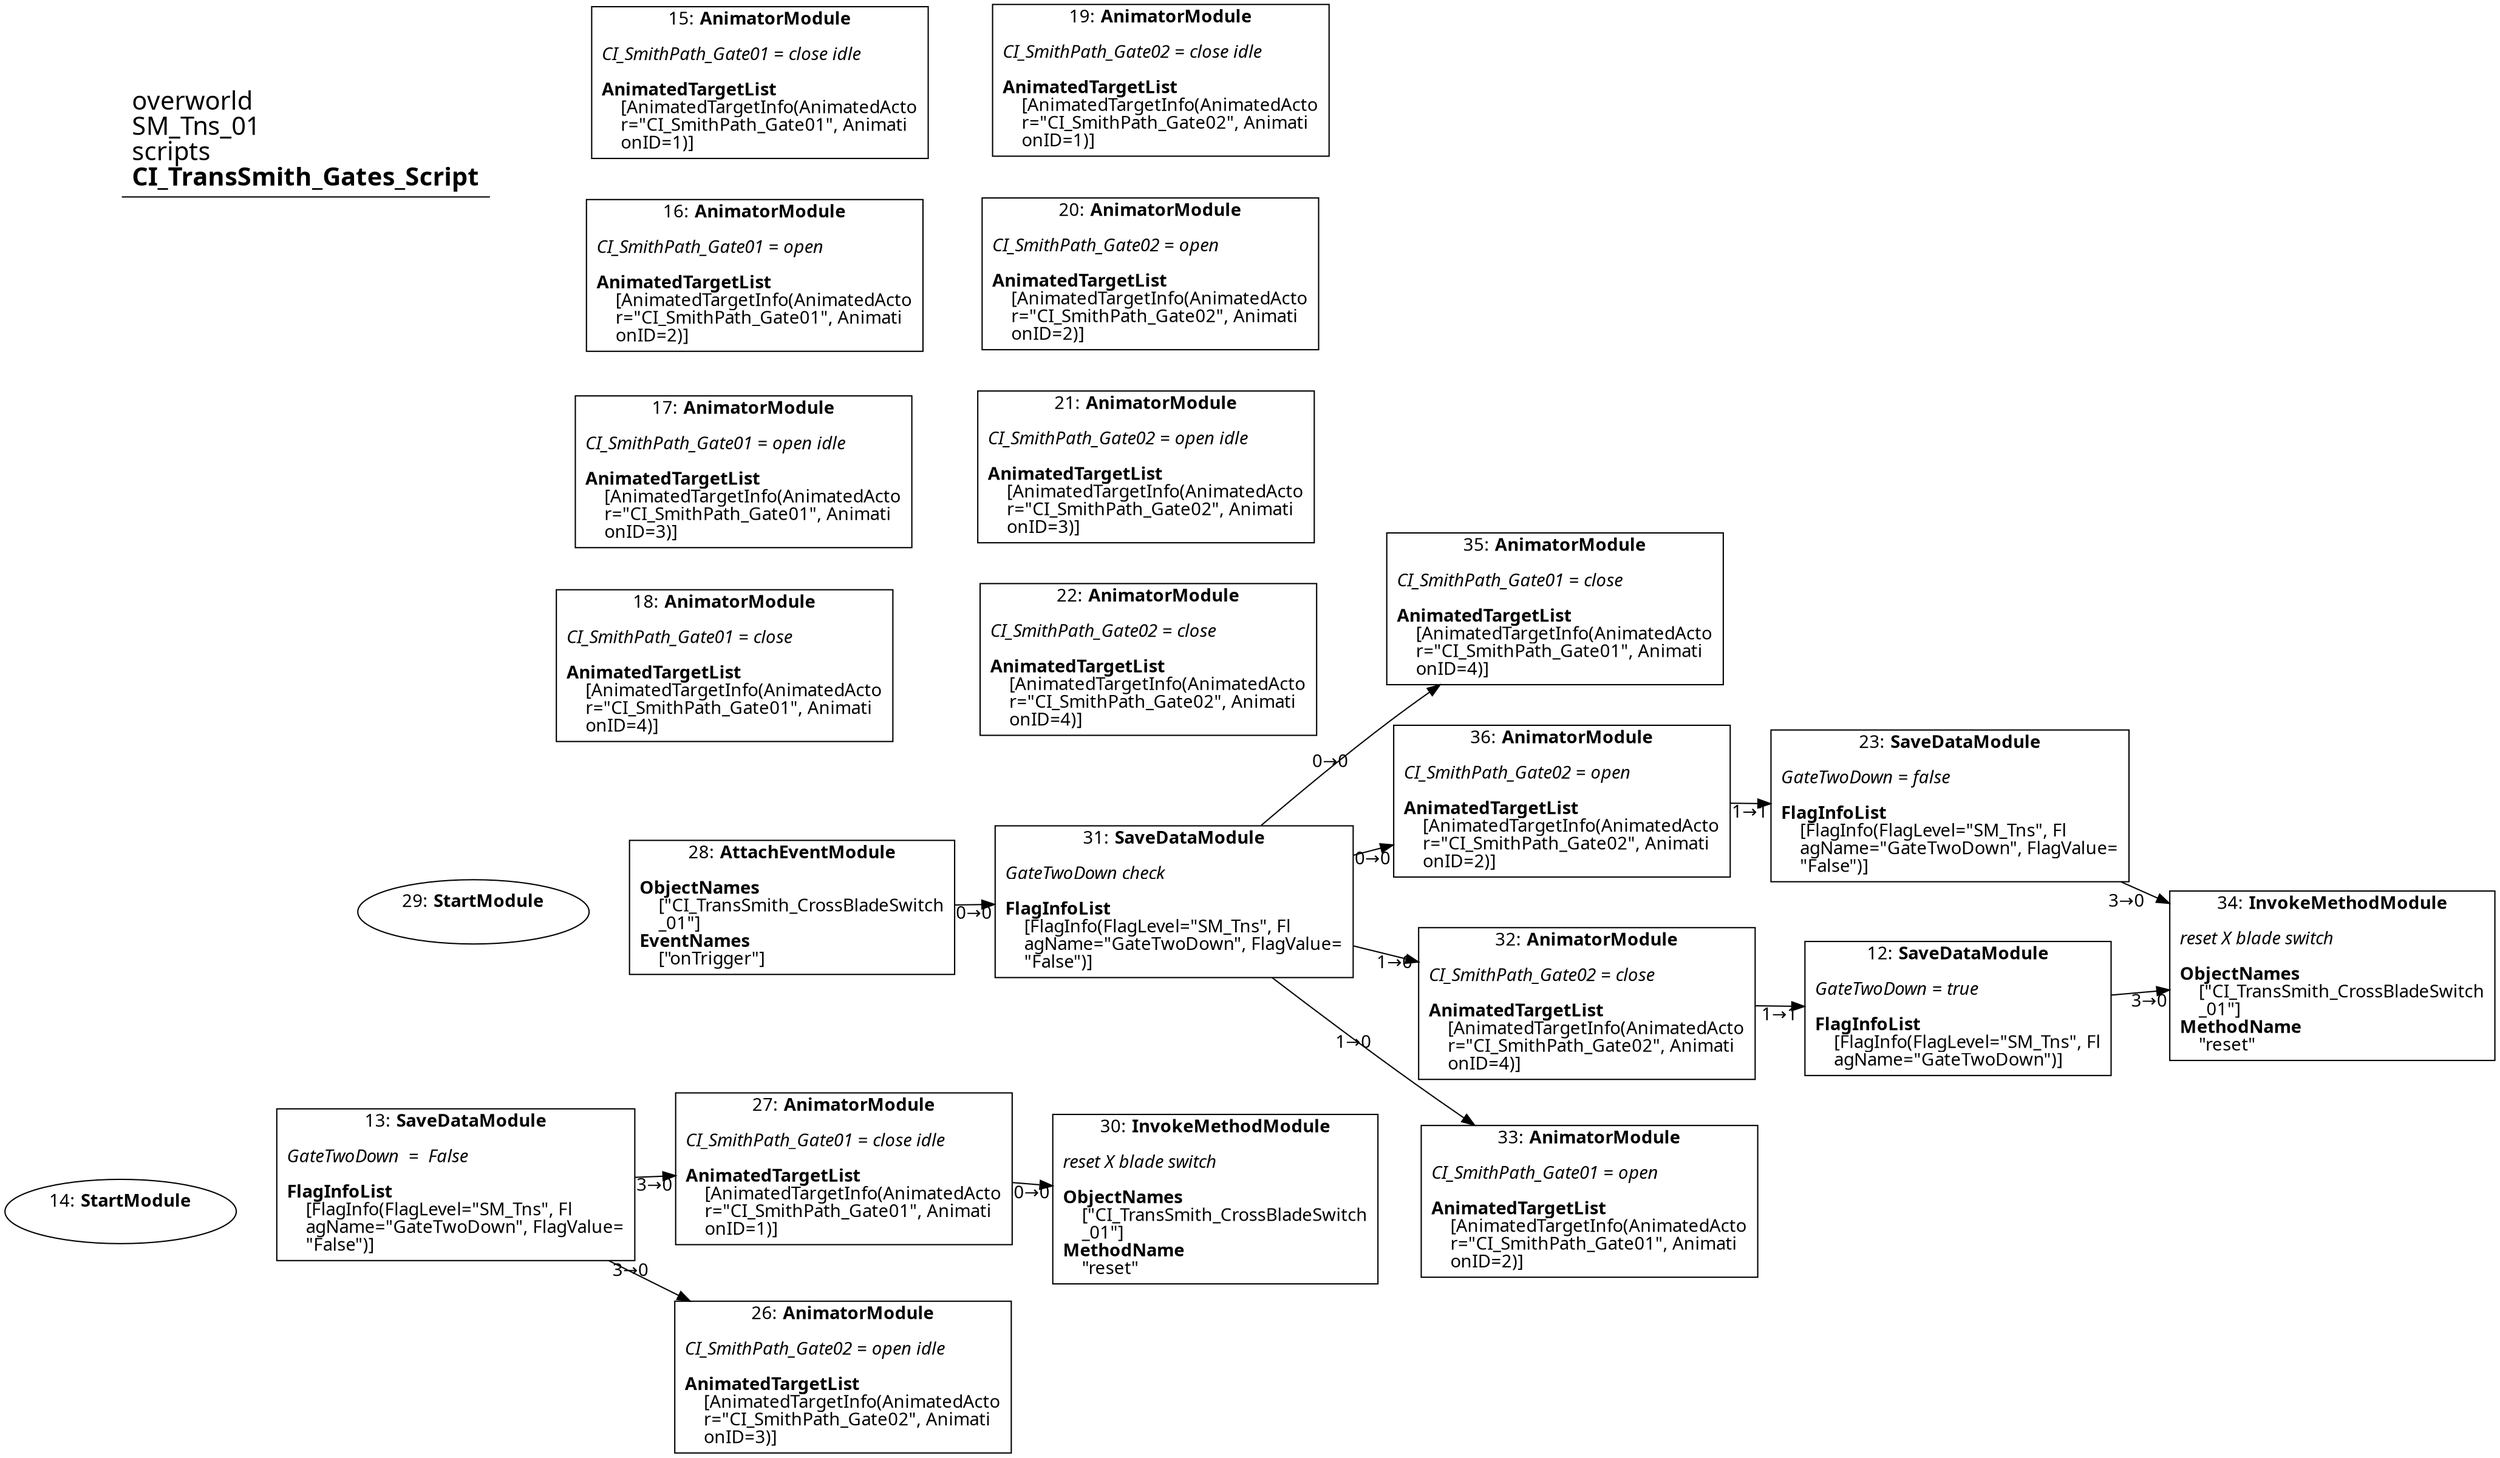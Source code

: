 digraph {
    layout = fdp;
    overlap = prism;
    sep = "+16";
    splines = spline;

    node [ shape = box ];

    graph [ fontname = "Segoe UI" ];
    node [ fontname = "Segoe UI" ];
    edge [ fontname = "Segoe UI" ];

    12 [ label = <12: <b>SaveDataModule</b><br/><br/><i>GateTwoDown = true<br align="left"/></i><br align="left"/><b>FlagInfoList</b><br align="left"/>    [FlagInfo(FlagLevel=&quot;SM_Tns&quot;, Fl<br align="left"/>    agName=&quot;GateTwoDown&quot;)]<br align="left"/>> ];
    12 [ pos = "0.94200003,-0.49!" ];
    12 -> 34 [ label = "3→0" ];

    13 [ label = <13: <b>SaveDataModule</b><br/><br/><i>GateTwoDown  =  False<br align="left"/></i><br align="left"/><b>FlagInfoList</b><br align="left"/>    [FlagInfo(FlagLevel=&quot;SM_Tns&quot;, Fl<br align="left"/>    agName=&quot;GateTwoDown&quot;, FlagValue=<br align="left"/>    &quot;False&quot;)]<br align="left"/>> ];
    13 [ pos = "-0.128,-0.656!" ];
    13 -> 27 [ label = "3→0" ];
    13 -> 26 [ label = "3→0" ];

    14 [ label = <14: <b>StartModule</b><br/><br/>> ];
    14 [ shape = oval ]
    14 [ pos = "-0.38900003,-0.679!" ];

    15 [ label = <15: <b>AnimatorModule</b><br/><br/><i>CI_SmithPath_Gate01 = close idle<br align="left"/></i><br align="left"/><b>AnimatedTargetList</b><br align="left"/>    [AnimatedTargetInfo(AnimatedActo<br align="left"/>    r=&quot;CI_SmithPath_Gate01&quot;, Animati<br align="left"/>    onID=1)]<br align="left"/>> ];
    15 [ pos = "0.020000001,0.317!" ];

    16 [ label = <16: <b>AnimatorModule</b><br/><br/><i>CI_SmithPath_Gate01 = open<br align="left"/></i><br align="left"/><b>AnimatedTargetList</b><br align="left"/>    [AnimatedTargetInfo(AnimatedActo<br align="left"/>    r=&quot;CI_SmithPath_Gate01&quot;, Animati<br align="left"/>    onID=2)]<br align="left"/>> ];
    16 [ pos = "0.021000002,0.186!" ];

    17 [ label = <17: <b>AnimatorModule</b><br/><br/><i>CI_SmithPath_Gate01 = open idle<br align="left"/></i><br align="left"/><b>AnimatedTargetList</b><br align="left"/>    [AnimatedTargetInfo(AnimatedActo<br align="left"/>    r=&quot;CI_SmithPath_Gate01&quot;, Animati<br align="left"/>    onID=3)]<br align="left"/>> ];
    17 [ pos = "0.021000002,0.054!" ];

    18 [ label = <18: <b>AnimatorModule</b><br/><br/><i>CI_SmithPath_Gate01 = close<br align="left"/></i><br align="left"/><b>AnimatedTargetList</b><br align="left"/>    [AnimatedTargetInfo(AnimatedActo<br align="left"/>    r=&quot;CI_SmithPath_Gate01&quot;, Animati<br align="left"/>    onID=4)]<br align="left"/>> ];
    18 [ pos = "0.021000002,-0.075!" ];

    19 [ label = <19: <b>AnimatorModule</b><br/><br/><i>CI_SmithPath_Gate02 = close idle<br align="left"/></i><br align="left"/><b>AnimatedTargetList</b><br align="left"/>    [AnimatedTargetInfo(AnimatedActo<br align="left"/>    r=&quot;CI_SmithPath_Gate02&quot;, Animati<br align="left"/>    onID=1)]<br align="left"/>> ];
    19 [ pos = "0.279,0.31800002!" ];

    20 [ label = <20: <b>AnimatorModule</b><br/><br/><i>CI_SmithPath_Gate02 = open<br align="left"/></i><br align="left"/><b>AnimatedTargetList</b><br align="left"/>    [AnimatedTargetInfo(AnimatedActo<br align="left"/>    r=&quot;CI_SmithPath_Gate02&quot;, Animati<br align="left"/>    onID=2)]<br align="left"/>> ];
    20 [ pos = "0.28,0.187!" ];

    21 [ label = <21: <b>AnimatorModule</b><br/><br/><i>CI_SmithPath_Gate02 = open idle<br align="left"/></i><br align="left"/><b>AnimatedTargetList</b><br align="left"/>    [AnimatedTargetInfo(AnimatedActo<br align="left"/>    r=&quot;CI_SmithPath_Gate02&quot;, Animati<br align="left"/>    onID=3)]<br align="left"/>> ];
    21 [ pos = "0.28,0.055000003!" ];

    22 [ label = <22: <b>AnimatorModule</b><br/><br/><i>CI_SmithPath_Gate02 = close<br align="left"/></i><br align="left"/><b>AnimatedTargetList</b><br align="left"/>    [AnimatedTargetInfo(AnimatedActo<br align="left"/>    r=&quot;CI_SmithPath_Gate02&quot;, Animati<br align="left"/>    onID=4)]<br align="left"/>> ];
    22 [ pos = "0.28,-0.074!" ];

    23 [ label = <23: <b>SaveDataModule</b><br/><br/><i>GateTwoDown = false<br align="left"/></i><br align="left"/><b>FlagInfoList</b><br align="left"/>    [FlagInfo(FlagLevel=&quot;SM_Tns&quot;, Fl<br align="left"/>    agName=&quot;GateTwoDown&quot;, FlagValue=<br align="left"/>    &quot;False&quot;)]<br align="left"/>> ];
    23 [ pos = "0.94200003,-0.319!" ];
    23 -> 34 [ label = "3→0" ];

    26 [ label = <26: <b>AnimatorModule</b><br/><br/><i>CI_SmithPath_Gate02 = open idle<br align="left"/></i><br align="left"/><b>AnimatedTargetList</b><br align="left"/>    [AnimatedTargetInfo(AnimatedActo<br align="left"/>    r=&quot;CI_SmithPath_Gate02&quot;, Animati<br align="left"/>    onID=3)]<br align="left"/>> ];
    26 [ pos = "0.15100001,-0.76600003!" ];

    27 [ label = <27: <b>AnimatorModule</b><br/><br/><i>CI_SmithPath_Gate01 = close idle<br align="left"/></i><br align="left"/><b>AnimatedTargetList</b><br align="left"/>    [AnimatedTargetInfo(AnimatedActo<br align="left"/>    r=&quot;CI_SmithPath_Gate01&quot;, Animati<br align="left"/>    onID=1)]<br align="left"/>> ];
    27 [ pos = "0.15100001,-0.63900006!" ];
    27 -> 30 [ label = "0→0" ];

    28 [ label = <28: <b>AttachEventModule</b><br/><br/><b>ObjectNames</b><br align="left"/>    [&quot;CI_TransSmith_CrossBladeSwitch<br align="left"/>    _01&quot;]<br align="left"/><b>EventNames</b><br align="left"/>    [&quot;onTrigger&quot;]<br align="left"/>> ];
    28 [ pos = "0.21300001,-0.39200002!" ];
    28 -> 31 [ label = "0→0" ];

    29 [ label = <29: <b>StartModule</b><br/><br/>> ];
    29 [ shape = oval ]
    29 [ pos = "0.012,-0.39200002!" ];

    30 [ label = <30: <b>InvokeMethodModule</b><br/><br/><i>reset X blade switch<br align="left"/></i><br align="left"/><b>ObjectNames</b><br align="left"/>    [&quot;CI_TransSmith_CrossBladeSwitch<br align="left"/>    _01&quot;]<br align="left"/><b>MethodName</b><br align="left"/>    &quot;reset&quot;<br align="left"/>> ];
    30 [ pos = "0.40100002,-0.63900006!" ];

    31 [ label = <31: <b>SaveDataModule</b><br/><br/><i>GateTwoDown check<br align="left"/></i><br align="left"/><b>FlagInfoList</b><br align="left"/>    [FlagInfo(FlagLevel=&quot;SM_Tns&quot;, Fl<br align="left"/>    agName=&quot;GateTwoDown&quot;, FlagValue=<br align="left"/>    &quot;False&quot;)]<br align="left"/>> ];
    31 [ pos = "0.42400002,-0.39200002!" ];
    31 -> 33 [ label = "1→0" ];
    31 -> 32 [ label = "1→0" ];
    31 -> 36 [ label = "0→0" ];
    31 -> 35 [ label = "0→0" ];

    32 [ label = <32: <b>AnimatorModule</b><br/><br/><i>CI_SmithPath_Gate02 = close<br align="left"/></i><br align="left"/><b>AnimatedTargetList</b><br align="left"/>    [AnimatedTargetInfo(AnimatedActo<br align="left"/>    r=&quot;CI_SmithPath_Gate02&quot;, Animati<br align="left"/>    onID=4)]<br align="left"/>> ];
    32 [ pos = "0.708,-0.49!" ];
    32 -> 12 [ label = "1→1" ];

    33 [ label = <33: <b>AnimatorModule</b><br/><br/><i>CI_SmithPath_Gate01 = open<br align="left"/></i><br align="left"/><b>AnimatedTargetList</b><br align="left"/>    [AnimatedTargetInfo(AnimatedActo<br align="left"/>    r=&quot;CI_SmithPath_Gate01&quot;, Animati<br align="left"/>    onID=2)]<br align="left"/>> ];
    33 [ pos = "0.708,-0.61600006!" ];

    34 [ label = <34: <b>InvokeMethodModule</b><br/><br/><i>reset X blade switch<br align="left"/></i><br align="left"/><b>ObjectNames</b><br align="left"/>    [&quot;CI_TransSmith_CrossBladeSwitch<br align="left"/>    _01&quot;]<br align="left"/><b>MethodName</b><br align="left"/>    &quot;reset&quot;<br align="left"/>> ];
    34 [ pos = "1.2060001,-0.45100003!" ];

    35 [ label = <35: <b>AnimatorModule</b><br/><br/><i>CI_SmithPath_Gate01 = close<br align="left"/></i><br align="left"/><b>AnimatedTargetList</b><br align="left"/>    [AnimatedTargetInfo(AnimatedActo<br align="left"/>    r=&quot;CI_SmithPath_Gate01&quot;, Animati<br align="left"/>    onID=4)]<br align="left"/>> ];
    35 [ pos = "0.70600003,-0.19100001!" ];

    36 [ label = <36: <b>AnimatorModule</b><br/><br/><i>CI_SmithPath_Gate02 = open<br align="left"/></i><br align="left"/><b>AnimatedTargetList</b><br align="left"/>    [AnimatedTargetInfo(AnimatedActo<br align="left"/>    r=&quot;CI_SmithPath_Gate02&quot;, Animati<br align="left"/>    onID=2)]<br align="left"/>> ];
    36 [ pos = "0.707,-0.319!" ];
    36 -> 23 [ label = "1→1" ];

    title [ pos = "-0.39000002,0.319!" ];
    title [ shape = underline ];
    title [ label = <<font point-size="20">overworld<br align="left"/>SM_Tns_01<br align="left"/>scripts<br align="left"/><b>CI_TransSmith_Gates_Script</b><br align="left"/></font>> ];
}

